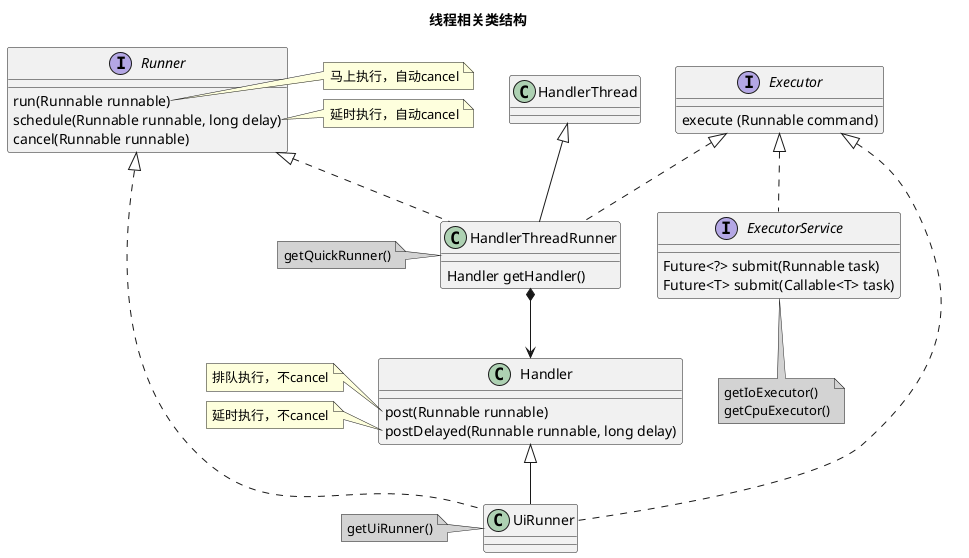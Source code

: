 @startuml
'https://plantuml.com/class-diagram
title 线程相关类结构

interface Runner {
    run(Runnable runnable)
    schedule(Runnable runnable, long delay)
    cancel(Runnable runnable)
}
interface Executor {
    execute (Runnable command)
}
interface ExecutorService {
    Future<?> submit(Runnable task)
    Future<T> submit(Callable<T> task)
}
class Handler {
    post(Runnable runnable)
    postDelayed(Runnable runnable, long delay)
}
class HandlerThreadRunner {
    Handler getHandler()
}

Handler <|-- UiRunner
Runner <|.. UiRunner
Executor <|.. UiRunner

HandlerThread <|-- HandlerThreadRunner
Runner <|.. HandlerThreadRunner
Executor <|.. HandlerThreadRunner
HandlerThreadRunner *--> Handler

Executor <|.. ExecutorService

note left of UiRunner #lightgray: getUiRunner()
note left of HandlerThreadRunner #lightgray: getQuickRunner()
note bottom of ExecutorService #lightgray: getIoExecutor()\ngetCpuExecutor()
note right of Runner::run
马上执行，自动cancel
end note
note right of Runner::schedule
延时执行，自动cancel
end note
note left of Handler::post
排队执行，不cancel
end note
note left of Handler::postDelayed
延时执行，不cancel
end note

@enduml
